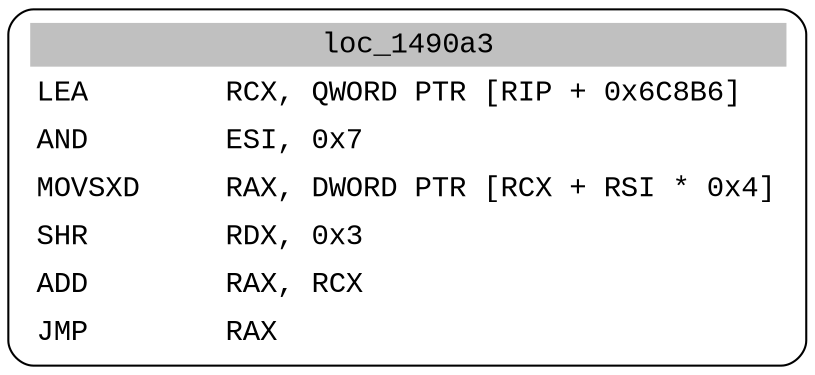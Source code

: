digraph asm_graph {
1941 [
shape="Mrecord" fontname="Courier New"label =<<table border="0" cellborder="0" cellpadding="3"><tr><td align="center" colspan="2" bgcolor="grey">loc_1490a3</td></tr><tr><td align="left">LEA        RCX, QWORD PTR [RIP + 0x6C8B6]</td></tr><tr><td align="left">AND        ESI, 0x7</td></tr><tr><td align="left">MOVSXD     RAX, DWORD PTR [RCX + RSI * 0x4]</td></tr><tr><td align="left">SHR        RDX, 0x3</td></tr><tr><td align="left">ADD        RAX, RCX</td></tr><tr><td align="left">JMP        RAX</td></tr></table>> ];
}